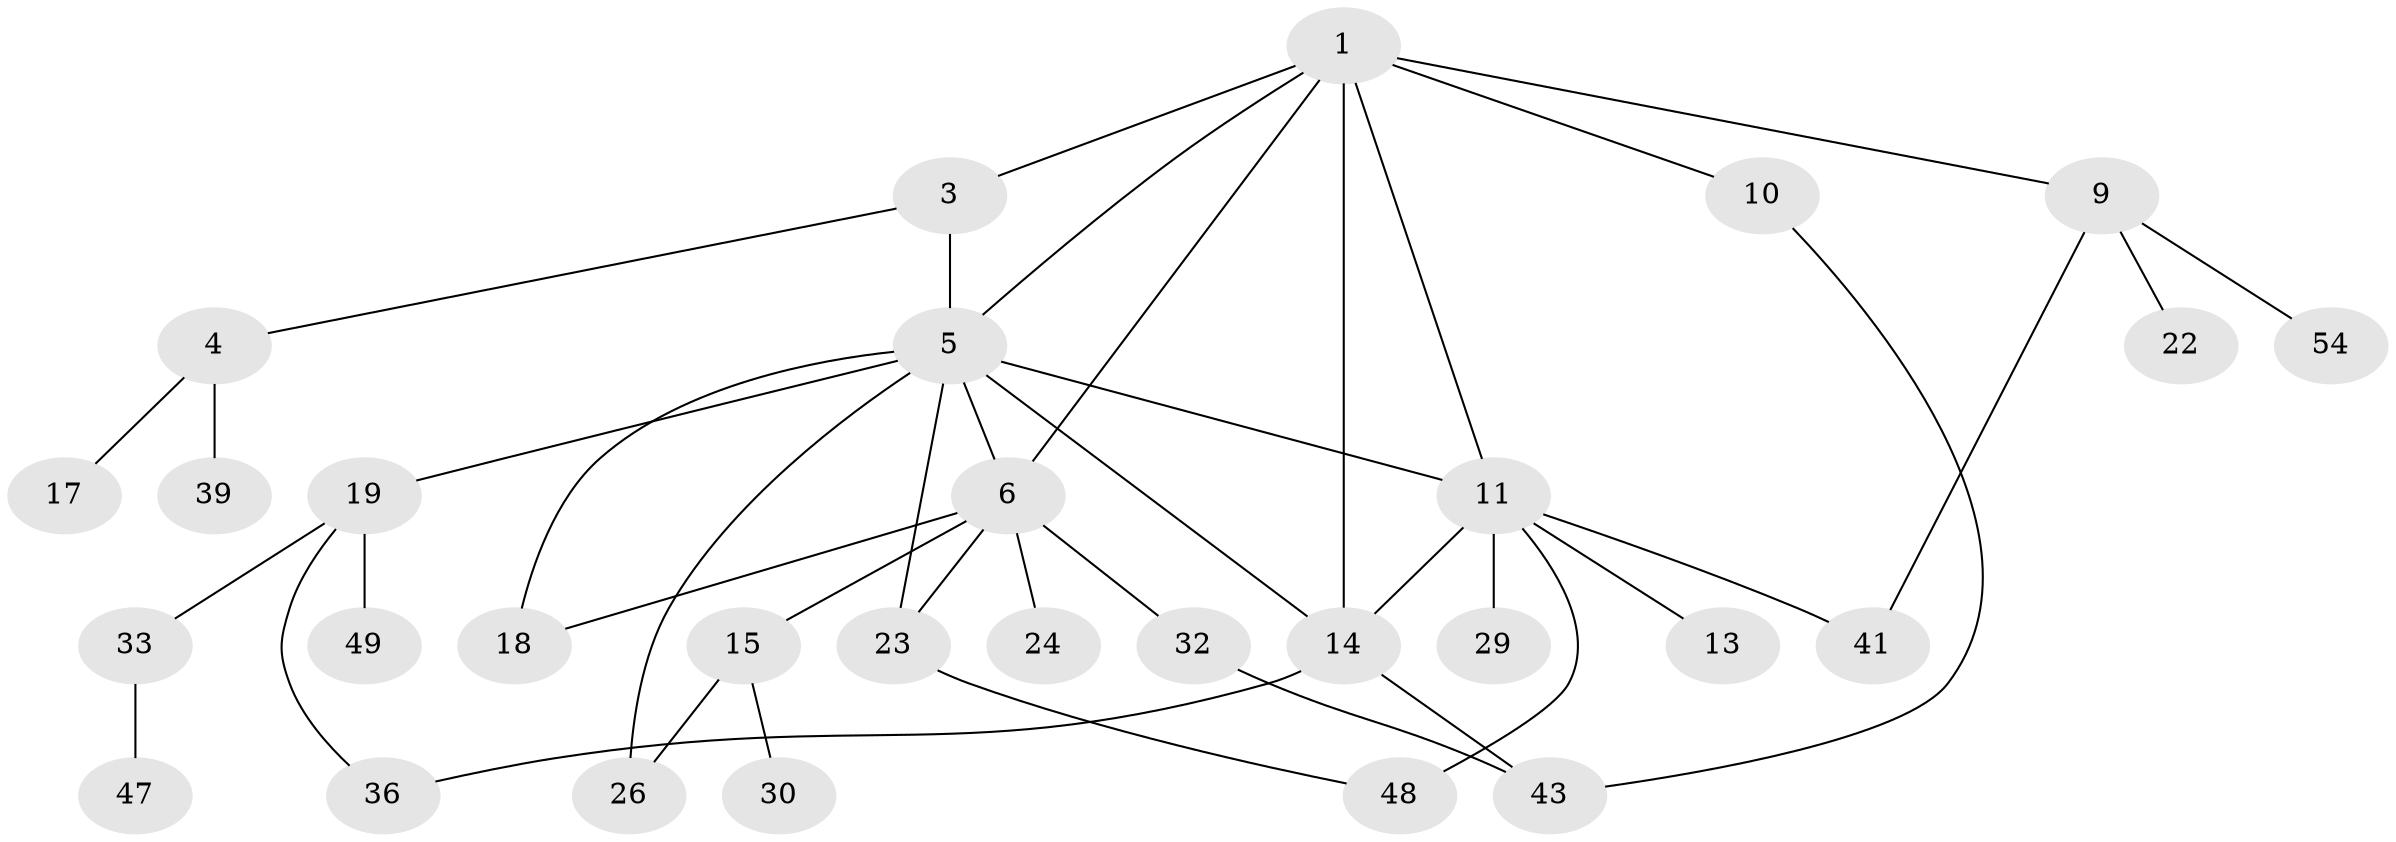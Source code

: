 // original degree distribution, {7: 0.016666666666666666, 3: 0.23333333333333334, 5: 0.06666666666666667, 1: 0.2833333333333333, 6: 0.03333333333333333, 2: 0.31666666666666665, 4: 0.05}
// Generated by graph-tools (version 1.1) at 2025/13/03/09/25 04:13:17]
// undirected, 30 vertices, 42 edges
graph export_dot {
graph [start="1"]
  node [color=gray90,style=filled];
  1 [super="+2"];
  3;
  4;
  5 [super="+12"];
  6 [super="+8"];
  9 [super="+40"];
  10 [super="+50"];
  11 [super="+20+16+44"];
  13 [super="+34"];
  14 [super="+27+28"];
  15 [super="+21"];
  17;
  18 [super="+37"];
  19 [super="+25"];
  22 [super="+51"];
  23 [super="+52+35+31"];
  24 [super="+58"];
  26;
  29;
  30;
  32;
  33 [super="+46"];
  36;
  39;
  41;
  43 [super="+56"];
  47;
  48;
  49;
  54;
  1 -- 3;
  1 -- 5;
  1 -- 6;
  1 -- 9;
  1 -- 10;
  1 -- 11;
  1 -- 14;
  3 -- 4;
  3 -- 5;
  4 -- 17;
  4 -- 39;
  5 -- 19;
  5 -- 6;
  5 -- 23;
  5 -- 26;
  5 -- 14;
  5 -- 18;
  5 -- 11;
  6 -- 24;
  6 -- 32;
  6 -- 18;
  6 -- 23;
  6 -- 15;
  9 -- 22;
  9 -- 54;
  9 -- 41;
  10 -- 43;
  11 -- 13;
  11 -- 29;
  11 -- 14 [weight=2];
  11 -- 48 [weight=2];
  11 -- 41;
  14 -- 43;
  14 -- 36;
  15 -- 30;
  15 -- 26;
  19 -- 49;
  19 -- 33;
  19 -- 36;
  23 -- 48;
  32 -- 43;
  33 -- 47;
}
